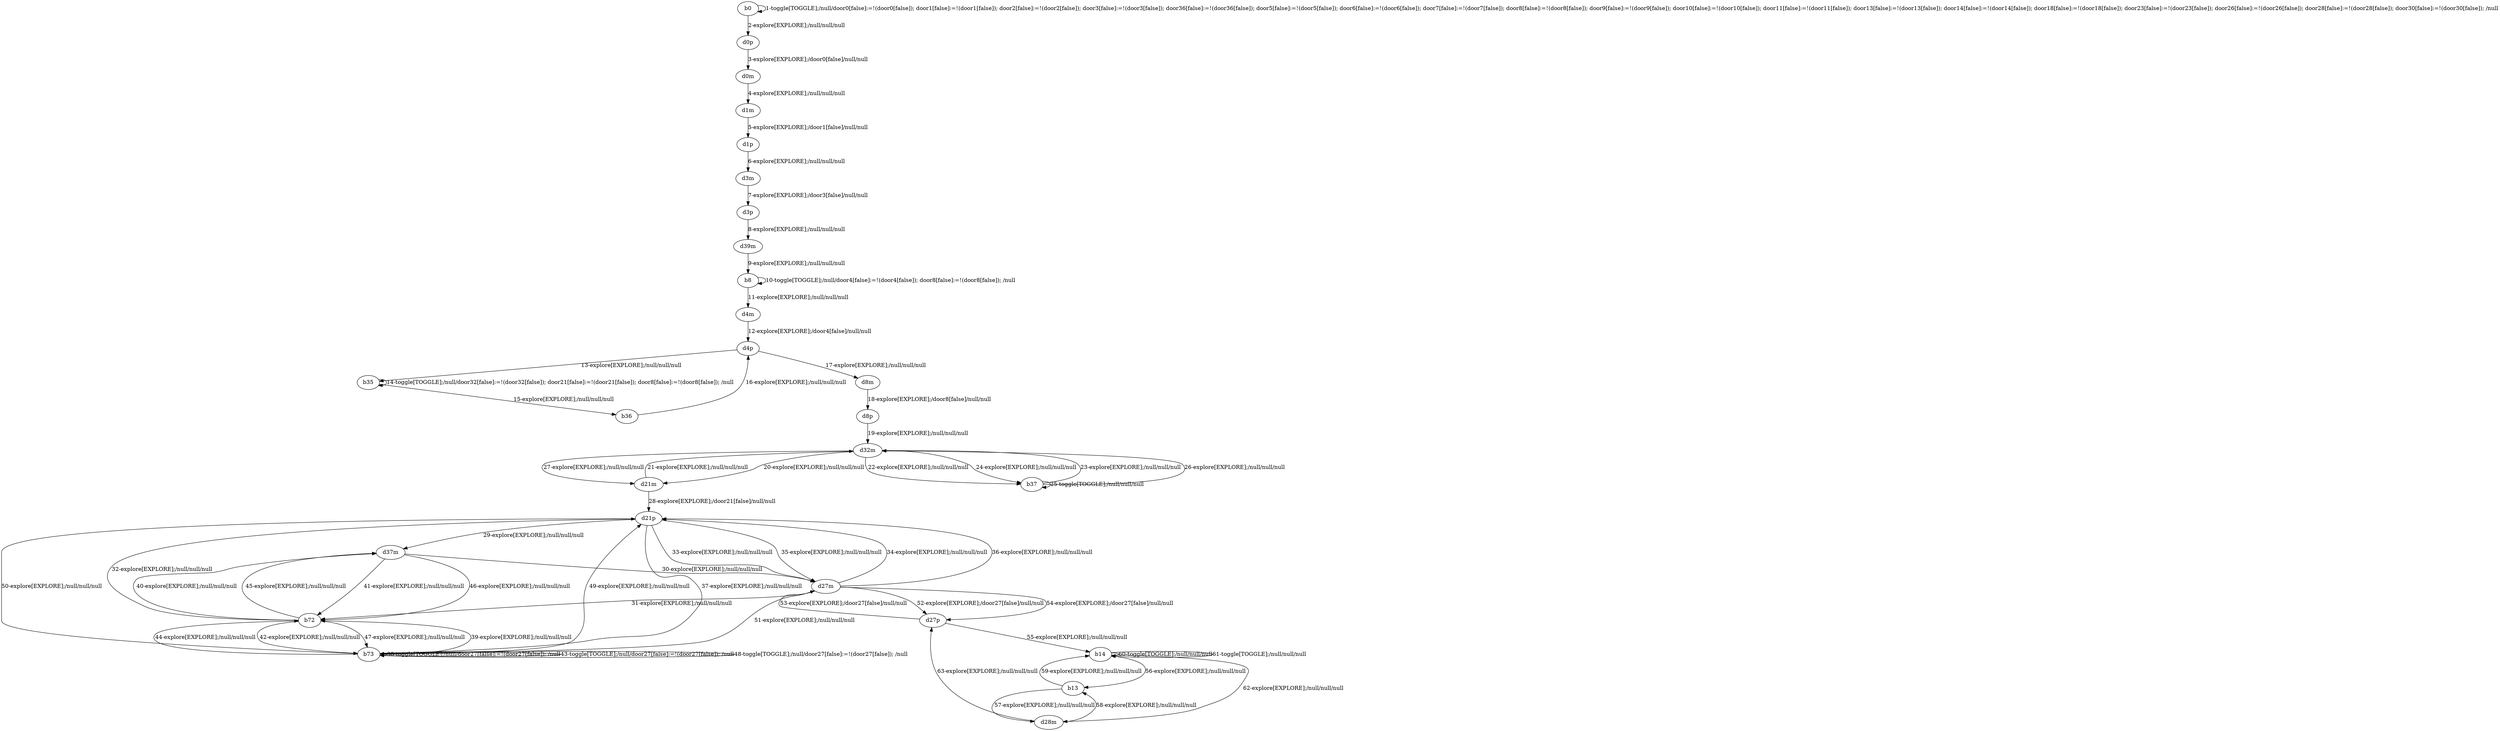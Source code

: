 # Total number of goals covered by this test: 1
# d28m --> d27p

digraph g {
"b0" -> "b0" [label = "1-toggle[TOGGLE];/null/door0[false]:=!(door0[false]); door1[false]:=!(door1[false]); door2[false]:=!(door2[false]); door3[false]:=!(door3[false]); door36[false]:=!(door36[false]); door5[false]:=!(door5[false]); door6[false]:=!(door6[false]); door7[false]:=!(door7[false]); door8[false]:=!(door8[false]); door9[false]:=!(door9[false]); door10[false]:=!(door10[false]); door11[false]:=!(door11[false]); door13[false]:=!(door13[false]); door14[false]:=!(door14[false]); door18[false]:=!(door18[false]); door23[false]:=!(door23[false]); door26[false]:=!(door26[false]); door28[false]:=!(door28[false]); door30[false]:=!(door30[false]); /null"];
"b0" -> "d0p" [label = "2-explore[EXPLORE];/null/null/null"];
"d0p" -> "d0m" [label = "3-explore[EXPLORE];/door0[false]/null/null"];
"d0m" -> "d1m" [label = "4-explore[EXPLORE];/null/null/null"];
"d1m" -> "d1p" [label = "5-explore[EXPLORE];/door1[false]/null/null"];
"d1p" -> "d3m" [label = "6-explore[EXPLORE];/null/null/null"];
"d3m" -> "d3p" [label = "7-explore[EXPLORE];/door3[false]/null/null"];
"d3p" -> "d39m" [label = "8-explore[EXPLORE];/null/null/null"];
"d39m" -> "b8" [label = "9-explore[EXPLORE];/null/null/null"];
"b8" -> "b8" [label = "10-toggle[TOGGLE];/null/door4[false]:=!(door4[false]); door8[false]:=!(door8[false]); /null"];
"b8" -> "d4m" [label = "11-explore[EXPLORE];/null/null/null"];
"d4m" -> "d4p" [label = "12-explore[EXPLORE];/door4[false]/null/null"];
"d4p" -> "b35" [label = "13-explore[EXPLORE];/null/null/null"];
"b35" -> "b35" [label = "14-toggle[TOGGLE];/null/door32[false]:=!(door32[false]); door21[false]:=!(door21[false]); door8[false]:=!(door8[false]); /null"];
"b35" -> "b36" [label = "15-explore[EXPLORE];/null/null/null"];
"b36" -> "d4p" [label = "16-explore[EXPLORE];/null/null/null"];
"d4p" -> "d8m" [label = "17-explore[EXPLORE];/null/null/null"];
"d8m" -> "d8p" [label = "18-explore[EXPLORE];/door8[false]/null/null"];
"d8p" -> "d32m" [label = "19-explore[EXPLORE];/null/null/null"];
"d32m" -> "d21m" [label = "20-explore[EXPLORE];/null/null/null"];
"d21m" -> "d32m" [label = "21-explore[EXPLORE];/null/null/null"];
"d32m" -> "b37" [label = "22-explore[EXPLORE];/null/null/null"];
"b37" -> "d32m" [label = "23-explore[EXPLORE];/null/null/null"];
"d32m" -> "b37" [label = "24-explore[EXPLORE];/null/null/null"];
"b37" -> "b37" [label = "25-toggle[TOGGLE];/null/null/null"];
"b37" -> "d32m" [label = "26-explore[EXPLORE];/null/null/null"];
"d32m" -> "d21m" [label = "27-explore[EXPLORE];/null/null/null"];
"d21m" -> "d21p" [label = "28-explore[EXPLORE];/door21[false]/null/null"];
"d21p" -> "d37m" [label = "29-explore[EXPLORE];/null/null/null"];
"d37m" -> "d27m" [label = "30-explore[EXPLORE];/null/null/null"];
"d27m" -> "b72" [label = "31-explore[EXPLORE];/null/null/null"];
"b72" -> "d21p" [label = "32-explore[EXPLORE];/null/null/null"];
"d21p" -> "d27m" [label = "33-explore[EXPLORE];/null/null/null"];
"d27m" -> "d21p" [label = "34-explore[EXPLORE];/null/null/null"];
"d21p" -> "d27m" [label = "35-explore[EXPLORE];/null/null/null"];
"d27m" -> "d21p" [label = "36-explore[EXPLORE];/null/null/null"];
"d21p" -> "b73" [label = "37-explore[EXPLORE];/null/null/null"];
"b73" -> "b73" [label = "38-toggle[TOGGLE];/null/door27[false]:=!(door27[false]); /null"];
"b73" -> "b72" [label = "39-explore[EXPLORE];/null/null/null"];
"b72" -> "d37m" [label = "40-explore[EXPLORE];/null/null/null"];
"d37m" -> "b72" [label = "41-explore[EXPLORE];/null/null/null"];
"b72" -> "b73" [label = "42-explore[EXPLORE];/null/null/null"];
"b73" -> "b73" [label = "43-toggle[TOGGLE];/null/door27[false]:=!(door27[false]); /null"];
"b73" -> "b72" [label = "44-explore[EXPLORE];/null/null/null"];
"b72" -> "d37m" [label = "45-explore[EXPLORE];/null/null/null"];
"d37m" -> "b72" [label = "46-explore[EXPLORE];/null/null/null"];
"b72" -> "b73" [label = "47-explore[EXPLORE];/null/null/null"];
"b73" -> "b73" [label = "48-toggle[TOGGLE];/null/door27[false]:=!(door27[false]); /null"];
"b73" -> "d21p" [label = "49-explore[EXPLORE];/null/null/null"];
"d21p" -> "b73" [label = "50-explore[EXPLORE];/null/null/null"];
"b73" -> "d27m" [label = "51-explore[EXPLORE];/null/null/null"];
"d27m" -> "d27p" [label = "52-explore[EXPLORE];/door27[false]/null/null"];
"d27p" -> "d27m" [label = "53-explore[EXPLORE];/door27[false]/null/null"];
"d27m" -> "d27p" [label = "54-explore[EXPLORE];/door27[false]/null/null"];
"d27p" -> "b14" [label = "55-explore[EXPLORE];/null/null/null"];
"b14" -> "b13" [label = "56-explore[EXPLORE];/null/null/null"];
"b13" -> "d28m" [label = "57-explore[EXPLORE];/null/null/null"];
"d28m" -> "b13" [label = "58-explore[EXPLORE];/null/null/null"];
"b13" -> "b14" [label = "59-explore[EXPLORE];/null/null/null"];
"b14" -> "b14" [label = "60-toggle[TOGGLE];/null/null/null"];
"b14" -> "b14" [label = "61-toggle[TOGGLE];/null/null/null"];
"b14" -> "d28m" [label = "62-explore[EXPLORE];/null/null/null"];
"d28m" -> "d27p" [label = "63-explore[EXPLORE];/null/null/null"];
}